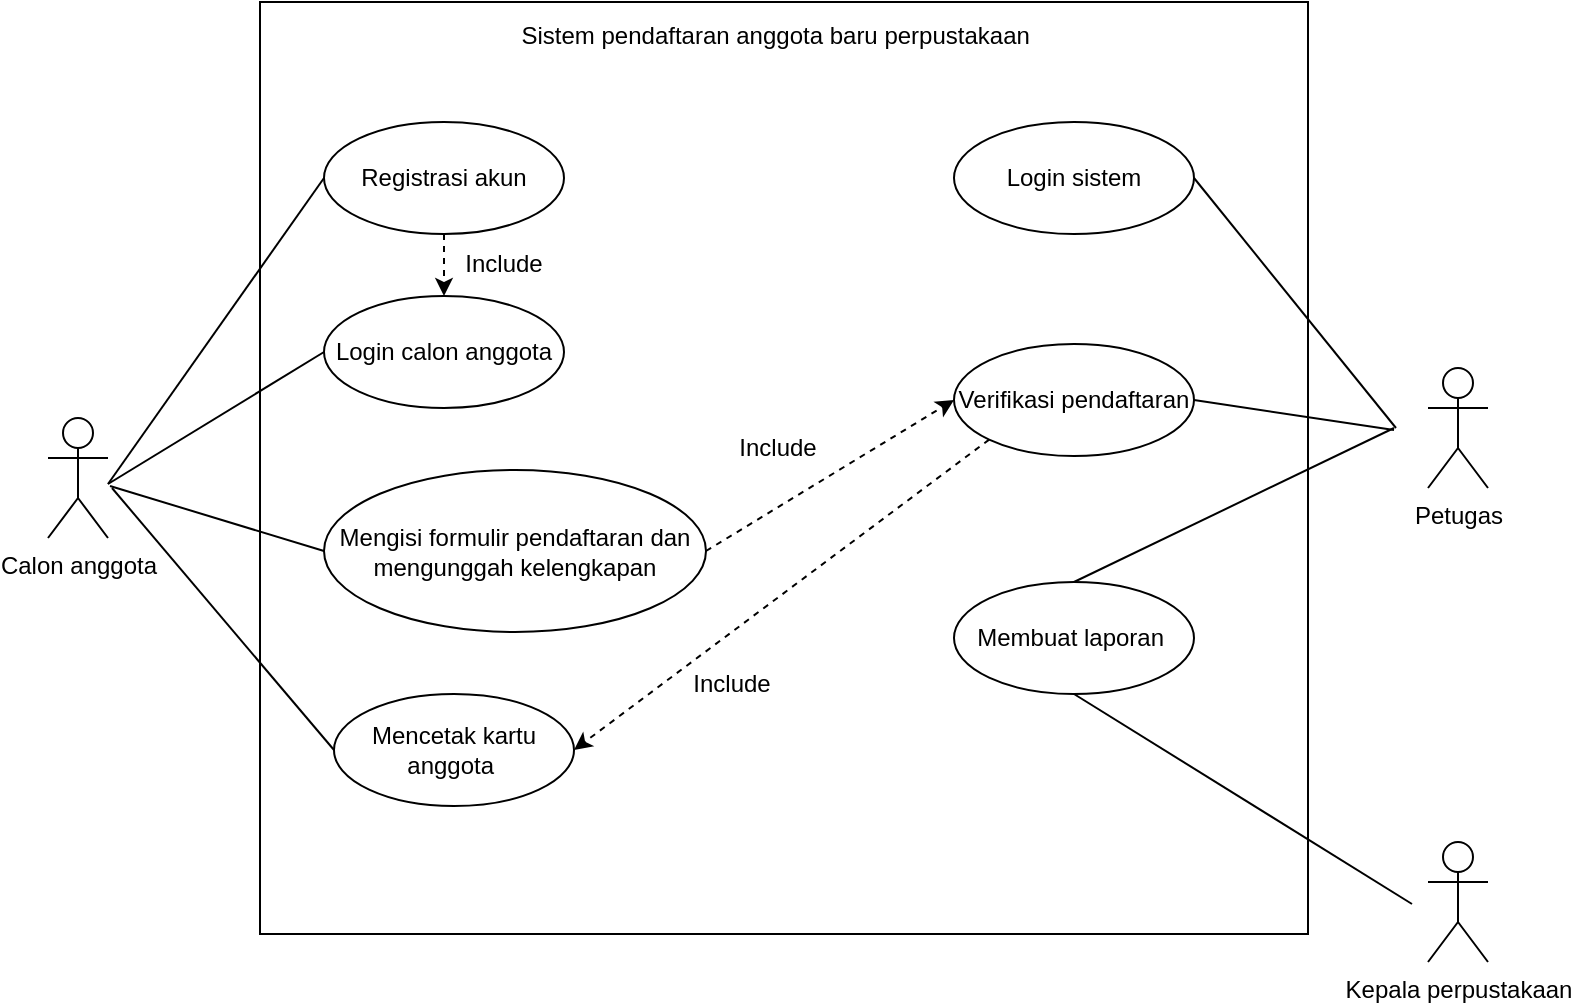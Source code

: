 <mxfile version="26.0.16">
  <diagram name="Halaman-1" id="Cy1xRhIUDtqxtEewvaAy">
    <mxGraphModel dx="1310" dy="924" grid="0" gridSize="10" guides="1" tooltips="1" connect="1" arrows="1" fold="1" page="0" pageScale="1" pageWidth="827" pageHeight="1169" math="0" shadow="0">
      <root>
        <mxCell id="0" />
        <mxCell id="1" parent="0" />
        <mxCell id="cYbE1FvfVPDXUfCUKK_h-1" value="Calon anggota" style="shape=umlActor;verticalLabelPosition=bottom;verticalAlign=top;html=1;outlineConnect=0;" parent="1" vertex="1">
          <mxGeometry x="-340" y="97" width="30" height="60" as="geometry" />
        </mxCell>
        <mxCell id="DAQUXWw8lHcRUQbKS9iB-14" style="edgeStyle=orthogonalEdgeStyle;rounded=0;orthogonalLoop=1;jettySize=auto;html=1;exitX=0.5;exitY=1;exitDx=0;exitDy=0;entryX=0.5;entryY=0;entryDx=0;entryDy=0;dashed=1;" edge="1" parent="1" source="cYbE1FvfVPDXUfCUKK_h-4" target="cYbE1FvfVPDXUfCUKK_h-5">
          <mxGeometry relative="1" as="geometry" />
        </mxCell>
        <mxCell id="cYbE1FvfVPDXUfCUKK_h-4" value="Registrasi akun" style="ellipse;whiteSpace=wrap;html=1;" parent="1" vertex="1">
          <mxGeometry x="-202" y="-51" width="120" height="56" as="geometry" />
        </mxCell>
        <mxCell id="cYbE1FvfVPDXUfCUKK_h-5" value="Login calon anggota" style="ellipse;whiteSpace=wrap;html=1;" parent="1" vertex="1">
          <mxGeometry x="-202" y="36" width="120" height="56" as="geometry" />
        </mxCell>
        <mxCell id="cYbE1FvfVPDXUfCUKK_h-6" value="" style="endArrow=none;html=1;rounded=0;fontSize=12;startSize=8;endSize=8;curved=1;entryX=0;entryY=0.5;entryDx=0;entryDy=0;" parent="1" target="cYbE1FvfVPDXUfCUKK_h-4" edge="1">
          <mxGeometry width="50" height="50" relative="1" as="geometry">
            <mxPoint x="-310" y="130" as="sourcePoint" />
            <mxPoint x="-165" y="173" as="targetPoint" />
          </mxGeometry>
        </mxCell>
        <mxCell id="cYbE1FvfVPDXUfCUKK_h-7" value="" style="endArrow=none;html=1;rounded=0;fontSize=12;startSize=8;endSize=8;curved=1;entryX=0;entryY=0.5;entryDx=0;entryDy=0;" parent="1" target="cYbE1FvfVPDXUfCUKK_h-5" edge="1">
          <mxGeometry width="50" height="50" relative="1" as="geometry">
            <mxPoint x="-310" y="130" as="sourcePoint" />
            <mxPoint x="-204" y="75" as="targetPoint" />
          </mxGeometry>
        </mxCell>
        <mxCell id="cYbE1FvfVPDXUfCUKK_h-17" value="Petugas" style="shape=umlActor;verticalLabelPosition=bottom;verticalAlign=top;html=1;outlineConnect=0;" parent="1" vertex="1">
          <mxGeometry x="350" y="72" width="30" height="60" as="geometry" />
        </mxCell>
        <mxCell id="DAQUXWw8lHcRUQbKS9iB-16" style="rounded=0;orthogonalLoop=1;jettySize=auto;html=1;entryX=0;entryY=0.5;entryDx=0;entryDy=0;exitX=1;exitY=0.5;exitDx=0;exitDy=0;dashed=1;" edge="1" parent="1" source="DAQUXWw8lHcRUQbKS9iB-2" target="DAQUXWw8lHcRUQbKS9iB-9">
          <mxGeometry relative="1" as="geometry" />
        </mxCell>
        <mxCell id="DAQUXWw8lHcRUQbKS9iB-2" value="Mengisi formulir pendaftaran dan mengunggah kelengkapan" style="ellipse;whiteSpace=wrap;html=1;" vertex="1" parent="1">
          <mxGeometry x="-202" y="123" width="191" height="81" as="geometry" />
        </mxCell>
        <mxCell id="DAQUXWw8lHcRUQbKS9iB-3" value="Mencetak kartu anggota&amp;nbsp;" style="ellipse;whiteSpace=wrap;html=1;" vertex="1" parent="1">
          <mxGeometry x="-197" y="235" width="120" height="56" as="geometry" />
        </mxCell>
        <mxCell id="DAQUXWw8lHcRUQbKS9iB-4" value="" style="endArrow=none;html=1;rounded=0;entryX=0;entryY=0.5;entryDx=0;entryDy=0;" edge="1" parent="1" target="DAQUXWw8lHcRUQbKS9iB-2">
          <mxGeometry width="50" height="50" relative="1" as="geometry">
            <mxPoint x="-309" y="131" as="sourcePoint" />
            <mxPoint x="53" y="114" as="targetPoint" />
          </mxGeometry>
        </mxCell>
        <mxCell id="DAQUXWw8lHcRUQbKS9iB-5" value="" style="endArrow=none;html=1;rounded=0;exitX=0;exitY=0.5;exitDx=0;exitDy=0;" edge="1" parent="1" source="DAQUXWw8lHcRUQbKS9iB-3">
          <mxGeometry width="50" height="50" relative="1" as="geometry">
            <mxPoint x="3" y="164" as="sourcePoint" />
            <mxPoint x="-308" y="132" as="targetPoint" />
          </mxGeometry>
        </mxCell>
        <mxCell id="DAQUXWw8lHcRUQbKS9iB-7" value="Login sistem" style="ellipse;whiteSpace=wrap;html=1;" vertex="1" parent="1">
          <mxGeometry x="113" y="-51" width="120" height="56" as="geometry" />
        </mxCell>
        <mxCell id="DAQUXWw8lHcRUQbKS9iB-18" style="rounded=0;orthogonalLoop=1;jettySize=auto;html=1;exitX=0;exitY=1;exitDx=0;exitDy=0;entryX=1;entryY=0.5;entryDx=0;entryDy=0;dashed=1;" edge="1" parent="1" source="DAQUXWw8lHcRUQbKS9iB-9" target="DAQUXWw8lHcRUQbKS9iB-3">
          <mxGeometry relative="1" as="geometry" />
        </mxCell>
        <mxCell id="DAQUXWw8lHcRUQbKS9iB-9" value="Verifikasi pendaftaran" style="ellipse;whiteSpace=wrap;html=1;" vertex="1" parent="1">
          <mxGeometry x="113" y="60" width="120" height="56" as="geometry" />
        </mxCell>
        <mxCell id="DAQUXWw8lHcRUQbKS9iB-11" value="Membuat laporan&amp;nbsp;" style="ellipse;whiteSpace=wrap;html=1;" vertex="1" parent="1">
          <mxGeometry x="113" y="179" width="120" height="56" as="geometry" />
        </mxCell>
        <mxCell id="DAQUXWw8lHcRUQbKS9iB-12" value="" style="endArrow=none;html=1;rounded=0;entryX=1;entryY=0.5;entryDx=0;entryDy=0;" edge="1" parent="1" target="DAQUXWw8lHcRUQbKS9iB-7">
          <mxGeometry width="50" height="50" relative="1" as="geometry">
            <mxPoint x="334" y="102" as="sourcePoint" />
            <mxPoint x="53" y="114" as="targetPoint" />
          </mxGeometry>
        </mxCell>
        <mxCell id="DAQUXWw8lHcRUQbKS9iB-13" value="" style="endArrow=none;html=1;rounded=0;exitX=1;exitY=0.5;exitDx=0;exitDy=0;" edge="1" parent="1" source="DAQUXWw8lHcRUQbKS9iB-9">
          <mxGeometry width="50" height="50" relative="1" as="geometry">
            <mxPoint x="3" y="164" as="sourcePoint" />
            <mxPoint x="333" y="103" as="targetPoint" />
          </mxGeometry>
        </mxCell>
        <mxCell id="DAQUXWw8lHcRUQbKS9iB-15" value="Include" style="text;html=1;align=center;verticalAlign=middle;whiteSpace=wrap;rounded=0;" vertex="1" parent="1">
          <mxGeometry x="-142" y="5" width="60" height="30" as="geometry" />
        </mxCell>
        <mxCell id="DAQUXWw8lHcRUQbKS9iB-17" value="Include" style="text;html=1;align=center;verticalAlign=middle;whiteSpace=wrap;rounded=0;" vertex="1" parent="1">
          <mxGeometry x="-5" y="97" width="60" height="30" as="geometry" />
        </mxCell>
        <mxCell id="DAQUXWw8lHcRUQbKS9iB-19" value="Include" style="text;html=1;align=center;verticalAlign=middle;whiteSpace=wrap;rounded=0;" vertex="1" parent="1">
          <mxGeometry x="-28" y="215" width="60" height="30" as="geometry" />
        </mxCell>
        <mxCell id="DAQUXWw8lHcRUQbKS9iB-20" value="" style="endArrow=none;html=1;rounded=0;exitX=0.5;exitY=0;exitDx=0;exitDy=0;" edge="1" parent="1" source="DAQUXWw8lHcRUQbKS9iB-11">
          <mxGeometry width="50" height="50" relative="1" as="geometry">
            <mxPoint x="243" y="98" as="sourcePoint" />
            <mxPoint x="333" y="102" as="targetPoint" />
          </mxGeometry>
        </mxCell>
        <mxCell id="DAQUXWw8lHcRUQbKS9iB-21" value="Kepala perpustakaan" style="shape=umlActor;verticalLabelPosition=bottom;verticalAlign=top;html=1;outlineConnect=0;" vertex="1" parent="1">
          <mxGeometry x="350" y="309" width="30" height="60" as="geometry" />
        </mxCell>
        <mxCell id="DAQUXWw8lHcRUQbKS9iB-22" value="" style="endArrow=none;html=1;rounded=0;entryX=0.5;entryY=1;entryDx=0;entryDy=0;" edge="1" parent="1" target="DAQUXWw8lHcRUQbKS9iB-11">
          <mxGeometry width="50" height="50" relative="1" as="geometry">
            <mxPoint x="342" y="340" as="sourcePoint" />
            <mxPoint x="53" y="205" as="targetPoint" />
          </mxGeometry>
        </mxCell>
        <mxCell id="DAQUXWw8lHcRUQbKS9iB-23" value="" style="rounded=0;whiteSpace=wrap;html=1;fillColor=none;" vertex="1" parent="1">
          <mxGeometry x="-234" y="-111" width="524" height="466" as="geometry" />
        </mxCell>
        <mxCell id="DAQUXWw8lHcRUQbKS9iB-24" value="Sistem pendaftaran anggota baru perpustakaan&amp;nbsp;" style="text;html=1;align=center;verticalAlign=middle;whiteSpace=wrap;rounded=0;" vertex="1" parent="1">
          <mxGeometry x="-184.5" y="-109" width="419" height="30" as="geometry" />
        </mxCell>
      </root>
    </mxGraphModel>
  </diagram>
</mxfile>

